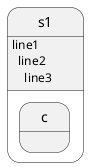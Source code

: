 {
  "sha1": "sslm8m2v39fvdxrt3e2yh1i1nxjwcyo",
  "insertion": {
    "when": "2024-06-04T17:28:45.411Z",
    "url": "https://forum.plantuml.net/13071/newline-in-state-diagrams-is-inconsistent?show=13073#c13073",
    "user": "plantuml@gmail.com"
  }
}
@startuml
state s1 {

s1 : line1\n  line2\n    line3
state c
}
@enduml
